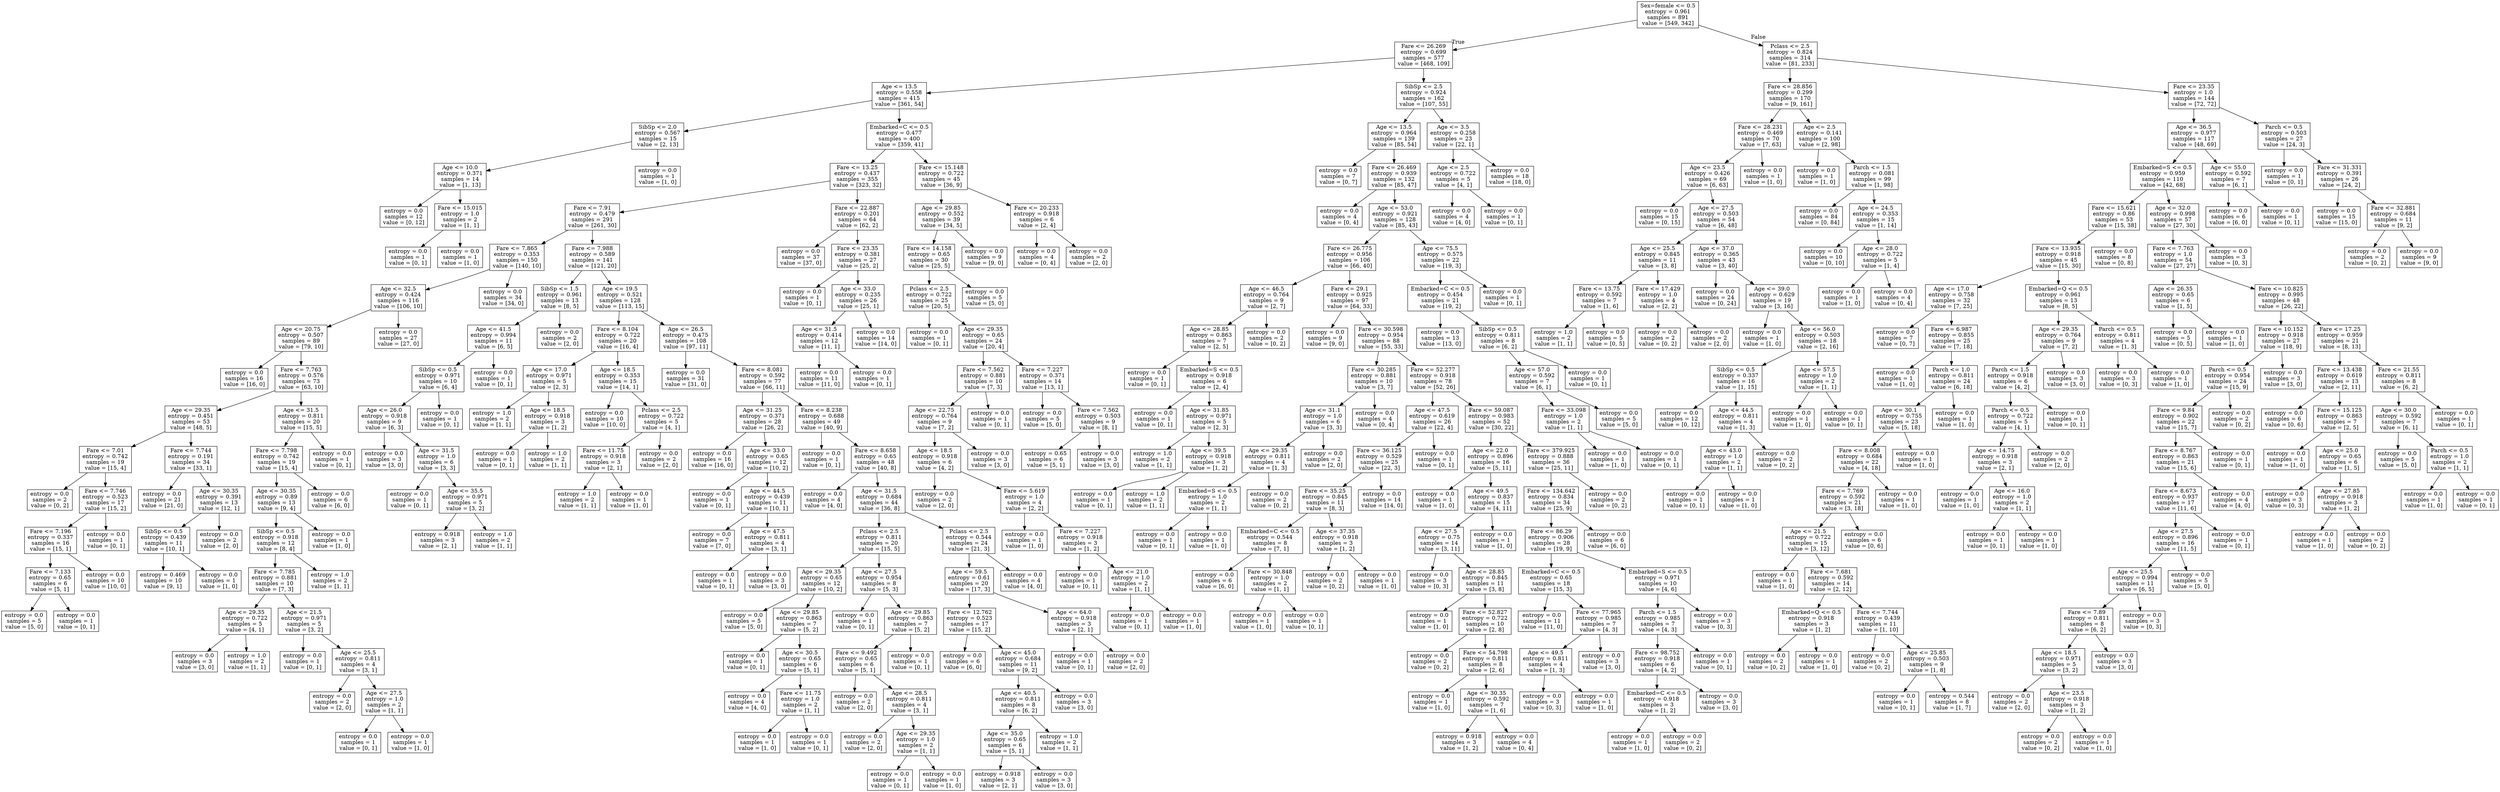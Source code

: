 digraph Tree {
node [shape=box] ;
0 [label="Sex=female <= 0.5\nentropy = 0.961\nsamples = 891\nvalue = [549, 342]"] ;
1 [label="Fare <= 26.269\nentropy = 0.699\nsamples = 577\nvalue = [468, 109]"] ;
0 -> 1 [labeldistance=2.5, labelangle=45, headlabel="True"] ;
2 [label="Age <= 13.5\nentropy = 0.558\nsamples = 415\nvalue = [361, 54]"] ;
1 -> 2 ;
3 [label="SibSp <= 2.0\nentropy = 0.567\nsamples = 15\nvalue = [2, 13]"] ;
2 -> 3 ;
4 [label="Age <= 10.0\nentropy = 0.371\nsamples = 14\nvalue = [1, 13]"] ;
3 -> 4 ;
5 [label="entropy = 0.0\nsamples = 12\nvalue = [0, 12]"] ;
4 -> 5 ;
6 [label="Fare <= 15.015\nentropy = 1.0\nsamples = 2\nvalue = [1, 1]"] ;
4 -> 6 ;
7 [label="entropy = 0.0\nsamples = 1\nvalue = [0, 1]"] ;
6 -> 7 ;
8 [label="entropy = 0.0\nsamples = 1\nvalue = [1, 0]"] ;
6 -> 8 ;
9 [label="entropy = 0.0\nsamples = 1\nvalue = [1, 0]"] ;
3 -> 9 ;
10 [label="Embarked=C <= 0.5\nentropy = 0.477\nsamples = 400\nvalue = [359, 41]"] ;
2 -> 10 ;
11 [label="Fare <= 13.25\nentropy = 0.437\nsamples = 355\nvalue = [323, 32]"] ;
10 -> 11 ;
12 [label="Fare <= 7.91\nentropy = 0.479\nsamples = 291\nvalue = [261, 30]"] ;
11 -> 12 ;
13 [label="Fare <= 7.865\nentropy = 0.353\nsamples = 150\nvalue = [140, 10]"] ;
12 -> 13 ;
14 [label="Age <= 32.5\nentropy = 0.424\nsamples = 116\nvalue = [106, 10]"] ;
13 -> 14 ;
15 [label="Age <= 20.75\nentropy = 0.507\nsamples = 89\nvalue = [79, 10]"] ;
14 -> 15 ;
16 [label="entropy = 0.0\nsamples = 16\nvalue = [16, 0]"] ;
15 -> 16 ;
17 [label="Fare <= 7.763\nentropy = 0.576\nsamples = 73\nvalue = [63, 10]"] ;
15 -> 17 ;
18 [label="Age <= 29.35\nentropy = 0.451\nsamples = 53\nvalue = [48, 5]"] ;
17 -> 18 ;
19 [label="Fare <= 7.01\nentropy = 0.742\nsamples = 19\nvalue = [15, 4]"] ;
18 -> 19 ;
20 [label="entropy = 0.0\nsamples = 2\nvalue = [0, 2]"] ;
19 -> 20 ;
21 [label="Fare <= 7.746\nentropy = 0.523\nsamples = 17\nvalue = [15, 2]"] ;
19 -> 21 ;
22 [label="Fare <= 7.196\nentropy = 0.337\nsamples = 16\nvalue = [15, 1]"] ;
21 -> 22 ;
23 [label="Fare <= 7.133\nentropy = 0.65\nsamples = 6\nvalue = [5, 1]"] ;
22 -> 23 ;
24 [label="entropy = 0.0\nsamples = 5\nvalue = [5, 0]"] ;
23 -> 24 ;
25 [label="entropy = 0.0\nsamples = 1\nvalue = [0, 1]"] ;
23 -> 25 ;
26 [label="entropy = 0.0\nsamples = 10\nvalue = [10, 0]"] ;
22 -> 26 ;
27 [label="entropy = 0.0\nsamples = 1\nvalue = [0, 1]"] ;
21 -> 27 ;
28 [label="Fare <= 7.744\nentropy = 0.191\nsamples = 34\nvalue = [33, 1]"] ;
18 -> 28 ;
29 [label="entropy = 0.0\nsamples = 21\nvalue = [21, 0]"] ;
28 -> 29 ;
30 [label="Age <= 30.35\nentropy = 0.391\nsamples = 13\nvalue = [12, 1]"] ;
28 -> 30 ;
31 [label="SibSp <= 0.5\nentropy = 0.439\nsamples = 11\nvalue = [10, 1]"] ;
30 -> 31 ;
32 [label="entropy = 0.469\nsamples = 10\nvalue = [9, 1]"] ;
31 -> 32 ;
33 [label="entropy = 0.0\nsamples = 1\nvalue = [1, 0]"] ;
31 -> 33 ;
34 [label="entropy = 0.0\nsamples = 2\nvalue = [2, 0]"] ;
30 -> 34 ;
35 [label="Age <= 31.5\nentropy = 0.811\nsamples = 20\nvalue = [15, 5]"] ;
17 -> 35 ;
36 [label="Fare <= 7.798\nentropy = 0.742\nsamples = 19\nvalue = [15, 4]"] ;
35 -> 36 ;
37 [label="Age <= 30.35\nentropy = 0.89\nsamples = 13\nvalue = [9, 4]"] ;
36 -> 37 ;
38 [label="SibSp <= 0.5\nentropy = 0.918\nsamples = 12\nvalue = [8, 4]"] ;
37 -> 38 ;
39 [label="Fare <= 7.785\nentropy = 0.881\nsamples = 10\nvalue = [7, 3]"] ;
38 -> 39 ;
40 [label="Age <= 29.35\nentropy = 0.722\nsamples = 5\nvalue = [4, 1]"] ;
39 -> 40 ;
41 [label="entropy = 0.0\nsamples = 3\nvalue = [3, 0]"] ;
40 -> 41 ;
42 [label="entropy = 1.0\nsamples = 2\nvalue = [1, 1]"] ;
40 -> 42 ;
43 [label="Age <= 21.5\nentropy = 0.971\nsamples = 5\nvalue = [3, 2]"] ;
39 -> 43 ;
44 [label="entropy = 0.0\nsamples = 1\nvalue = [0, 1]"] ;
43 -> 44 ;
45 [label="Age <= 25.5\nentropy = 0.811\nsamples = 4\nvalue = [3, 1]"] ;
43 -> 45 ;
46 [label="entropy = 0.0\nsamples = 2\nvalue = [2, 0]"] ;
45 -> 46 ;
47 [label="Age <= 27.5\nentropy = 1.0\nsamples = 2\nvalue = [1, 1]"] ;
45 -> 47 ;
48 [label="entropy = 0.0\nsamples = 1\nvalue = [0, 1]"] ;
47 -> 48 ;
49 [label="entropy = 0.0\nsamples = 1\nvalue = [1, 0]"] ;
47 -> 49 ;
50 [label="entropy = 1.0\nsamples = 2\nvalue = [1, 1]"] ;
38 -> 50 ;
51 [label="entropy = 0.0\nsamples = 1\nvalue = [1, 0]"] ;
37 -> 51 ;
52 [label="entropy = 0.0\nsamples = 6\nvalue = [6, 0]"] ;
36 -> 52 ;
53 [label="entropy = 0.0\nsamples = 1\nvalue = [0, 1]"] ;
35 -> 53 ;
54 [label="entropy = 0.0\nsamples = 27\nvalue = [27, 0]"] ;
14 -> 54 ;
55 [label="entropy = 0.0\nsamples = 34\nvalue = [34, 0]"] ;
13 -> 55 ;
56 [label="Fare <= 7.988\nentropy = 0.589\nsamples = 141\nvalue = [121, 20]"] ;
12 -> 56 ;
57 [label="SibSp <= 1.5\nentropy = 0.961\nsamples = 13\nvalue = [8, 5]"] ;
56 -> 57 ;
58 [label="Age <= 41.5\nentropy = 0.994\nsamples = 11\nvalue = [6, 5]"] ;
57 -> 58 ;
59 [label="SibSp <= 0.5\nentropy = 0.971\nsamples = 10\nvalue = [6, 4]"] ;
58 -> 59 ;
60 [label="Age <= 26.0\nentropy = 0.918\nsamples = 9\nvalue = [6, 3]"] ;
59 -> 60 ;
61 [label="entropy = 0.0\nsamples = 3\nvalue = [3, 0]"] ;
60 -> 61 ;
62 [label="Age <= 31.5\nentropy = 1.0\nsamples = 6\nvalue = [3, 3]"] ;
60 -> 62 ;
63 [label="entropy = 0.0\nsamples = 1\nvalue = [0, 1]"] ;
62 -> 63 ;
64 [label="Age <= 35.5\nentropy = 0.971\nsamples = 5\nvalue = [3, 2]"] ;
62 -> 64 ;
65 [label="entropy = 0.918\nsamples = 3\nvalue = [2, 1]"] ;
64 -> 65 ;
66 [label="entropy = 1.0\nsamples = 2\nvalue = [1, 1]"] ;
64 -> 66 ;
67 [label="entropy = 0.0\nsamples = 1\nvalue = [0, 1]"] ;
59 -> 67 ;
68 [label="entropy = 0.0\nsamples = 1\nvalue = [0, 1]"] ;
58 -> 68 ;
69 [label="entropy = 0.0\nsamples = 2\nvalue = [2, 0]"] ;
57 -> 69 ;
70 [label="Age <= 19.5\nentropy = 0.521\nsamples = 128\nvalue = [113, 15]"] ;
56 -> 70 ;
71 [label="Fare <= 8.104\nentropy = 0.722\nsamples = 20\nvalue = [16, 4]"] ;
70 -> 71 ;
72 [label="Age <= 17.0\nentropy = 0.971\nsamples = 5\nvalue = [2, 3]"] ;
71 -> 72 ;
73 [label="entropy = 1.0\nsamples = 2\nvalue = [1, 1]"] ;
72 -> 73 ;
74 [label="Age <= 18.5\nentropy = 0.918\nsamples = 3\nvalue = [1, 2]"] ;
72 -> 74 ;
75 [label="entropy = 0.0\nsamples = 1\nvalue = [0, 1]"] ;
74 -> 75 ;
76 [label="entropy = 1.0\nsamples = 2\nvalue = [1, 1]"] ;
74 -> 76 ;
77 [label="Age <= 18.5\nentropy = 0.353\nsamples = 15\nvalue = [14, 1]"] ;
71 -> 77 ;
78 [label="entropy = 0.0\nsamples = 10\nvalue = [10, 0]"] ;
77 -> 78 ;
79 [label="Pclass <= 2.5\nentropy = 0.722\nsamples = 5\nvalue = [4, 1]"] ;
77 -> 79 ;
80 [label="Fare <= 11.75\nentropy = 0.918\nsamples = 3\nvalue = [2, 1]"] ;
79 -> 80 ;
81 [label="entropy = 1.0\nsamples = 2\nvalue = [1, 1]"] ;
80 -> 81 ;
82 [label="entropy = 0.0\nsamples = 1\nvalue = [1, 0]"] ;
80 -> 82 ;
83 [label="entropy = 0.0\nsamples = 2\nvalue = [2, 0]"] ;
79 -> 83 ;
84 [label="Age <= 26.5\nentropy = 0.475\nsamples = 108\nvalue = [97, 11]"] ;
70 -> 84 ;
85 [label="entropy = 0.0\nsamples = 31\nvalue = [31, 0]"] ;
84 -> 85 ;
86 [label="Fare <= 8.081\nentropy = 0.592\nsamples = 77\nvalue = [66, 11]"] ;
84 -> 86 ;
87 [label="Age <= 31.25\nentropy = 0.371\nsamples = 28\nvalue = [26, 2]"] ;
86 -> 87 ;
88 [label="entropy = 0.0\nsamples = 16\nvalue = [16, 0]"] ;
87 -> 88 ;
89 [label="Age <= 33.0\nentropy = 0.65\nsamples = 12\nvalue = [10, 2]"] ;
87 -> 89 ;
90 [label="entropy = 0.0\nsamples = 1\nvalue = [0, 1]"] ;
89 -> 90 ;
91 [label="Age <= 44.5\nentropy = 0.439\nsamples = 11\nvalue = [10, 1]"] ;
89 -> 91 ;
92 [label="entropy = 0.0\nsamples = 7\nvalue = [7, 0]"] ;
91 -> 92 ;
93 [label="Age <= 47.5\nentropy = 0.811\nsamples = 4\nvalue = [3, 1]"] ;
91 -> 93 ;
94 [label="entropy = 0.0\nsamples = 1\nvalue = [0, 1]"] ;
93 -> 94 ;
95 [label="entropy = 0.0\nsamples = 3\nvalue = [3, 0]"] ;
93 -> 95 ;
96 [label="Fare <= 8.238\nentropy = 0.688\nsamples = 49\nvalue = [40, 9]"] ;
86 -> 96 ;
97 [label="entropy = 0.0\nsamples = 1\nvalue = [0, 1]"] ;
96 -> 97 ;
98 [label="Fare <= 8.658\nentropy = 0.65\nsamples = 48\nvalue = [40, 8]"] ;
96 -> 98 ;
99 [label="entropy = 0.0\nsamples = 4\nvalue = [4, 0]"] ;
98 -> 99 ;
100 [label="Age <= 31.5\nentropy = 0.684\nsamples = 44\nvalue = [36, 8]"] ;
98 -> 100 ;
101 [label="Pclass <= 2.5\nentropy = 0.811\nsamples = 20\nvalue = [15, 5]"] ;
100 -> 101 ;
102 [label="Age <= 29.35\nentropy = 0.65\nsamples = 12\nvalue = [10, 2]"] ;
101 -> 102 ;
103 [label="entropy = 0.0\nsamples = 5\nvalue = [5, 0]"] ;
102 -> 103 ;
104 [label="Age <= 29.85\nentropy = 0.863\nsamples = 7\nvalue = [5, 2]"] ;
102 -> 104 ;
105 [label="entropy = 0.0\nsamples = 1\nvalue = [0, 1]"] ;
104 -> 105 ;
106 [label="Age <= 30.5\nentropy = 0.65\nsamples = 6\nvalue = [5, 1]"] ;
104 -> 106 ;
107 [label="entropy = 0.0\nsamples = 4\nvalue = [4, 0]"] ;
106 -> 107 ;
108 [label="Fare <= 11.75\nentropy = 1.0\nsamples = 2\nvalue = [1, 1]"] ;
106 -> 108 ;
109 [label="entropy = 0.0\nsamples = 1\nvalue = [1, 0]"] ;
108 -> 109 ;
110 [label="entropy = 0.0\nsamples = 1\nvalue = [0, 1]"] ;
108 -> 110 ;
111 [label="Age <= 27.5\nentropy = 0.954\nsamples = 8\nvalue = [5, 3]"] ;
101 -> 111 ;
112 [label="entropy = 0.0\nsamples = 1\nvalue = [0, 1]"] ;
111 -> 112 ;
113 [label="Age <= 29.85\nentropy = 0.863\nsamples = 7\nvalue = [5, 2]"] ;
111 -> 113 ;
114 [label="Fare <= 9.492\nentropy = 0.65\nsamples = 6\nvalue = [5, 1]"] ;
113 -> 114 ;
115 [label="entropy = 0.0\nsamples = 2\nvalue = [2, 0]"] ;
114 -> 115 ;
116 [label="Age <= 28.5\nentropy = 0.811\nsamples = 4\nvalue = [3, 1]"] ;
114 -> 116 ;
117 [label="entropy = 0.0\nsamples = 2\nvalue = [2, 0]"] ;
116 -> 117 ;
118 [label="Age <= 29.35\nentropy = 1.0\nsamples = 2\nvalue = [1, 1]"] ;
116 -> 118 ;
119 [label="entropy = 0.0\nsamples = 1\nvalue = [0, 1]"] ;
118 -> 119 ;
120 [label="entropy = 0.0\nsamples = 1\nvalue = [1, 0]"] ;
118 -> 120 ;
121 [label="entropy = 0.0\nsamples = 1\nvalue = [0, 1]"] ;
113 -> 121 ;
122 [label="Pclass <= 2.5\nentropy = 0.544\nsamples = 24\nvalue = [21, 3]"] ;
100 -> 122 ;
123 [label="Age <= 59.5\nentropy = 0.61\nsamples = 20\nvalue = [17, 3]"] ;
122 -> 123 ;
124 [label="Fare <= 12.762\nentropy = 0.523\nsamples = 17\nvalue = [15, 2]"] ;
123 -> 124 ;
125 [label="entropy = 0.0\nsamples = 6\nvalue = [6, 0]"] ;
124 -> 125 ;
126 [label="Age <= 45.0\nentropy = 0.684\nsamples = 11\nvalue = [9, 2]"] ;
124 -> 126 ;
127 [label="Age <= 40.5\nentropy = 0.811\nsamples = 8\nvalue = [6, 2]"] ;
126 -> 127 ;
128 [label="Age <= 35.0\nentropy = 0.65\nsamples = 6\nvalue = [5, 1]"] ;
127 -> 128 ;
129 [label="entropy = 0.918\nsamples = 3\nvalue = [2, 1]"] ;
128 -> 129 ;
130 [label="entropy = 0.0\nsamples = 3\nvalue = [3, 0]"] ;
128 -> 130 ;
131 [label="entropy = 1.0\nsamples = 2\nvalue = [1, 1]"] ;
127 -> 131 ;
132 [label="entropy = 0.0\nsamples = 3\nvalue = [3, 0]"] ;
126 -> 132 ;
133 [label="Age <= 64.0\nentropy = 0.918\nsamples = 3\nvalue = [2, 1]"] ;
123 -> 133 ;
134 [label="entropy = 0.0\nsamples = 1\nvalue = [0, 1]"] ;
133 -> 134 ;
135 [label="entropy = 0.0\nsamples = 2\nvalue = [2, 0]"] ;
133 -> 135 ;
136 [label="entropy = 0.0\nsamples = 4\nvalue = [4, 0]"] ;
122 -> 136 ;
137 [label="Fare <= 22.887\nentropy = 0.201\nsamples = 64\nvalue = [62, 2]"] ;
11 -> 137 ;
138 [label="entropy = 0.0\nsamples = 37\nvalue = [37, 0]"] ;
137 -> 138 ;
139 [label="Fare <= 23.35\nentropy = 0.381\nsamples = 27\nvalue = [25, 2]"] ;
137 -> 139 ;
140 [label="entropy = 0.0\nsamples = 1\nvalue = [0, 1]"] ;
139 -> 140 ;
141 [label="Age <= 33.0\nentropy = 0.235\nsamples = 26\nvalue = [25, 1]"] ;
139 -> 141 ;
142 [label="Age <= 31.5\nentropy = 0.414\nsamples = 12\nvalue = [11, 1]"] ;
141 -> 142 ;
143 [label="entropy = 0.0\nsamples = 11\nvalue = [11, 0]"] ;
142 -> 143 ;
144 [label="entropy = 0.0\nsamples = 1\nvalue = [0, 1]"] ;
142 -> 144 ;
145 [label="entropy = 0.0\nsamples = 14\nvalue = [14, 0]"] ;
141 -> 145 ;
146 [label="Fare <= 15.148\nentropy = 0.722\nsamples = 45\nvalue = [36, 9]"] ;
10 -> 146 ;
147 [label="Age <= 29.85\nentropy = 0.552\nsamples = 39\nvalue = [34, 5]"] ;
146 -> 147 ;
148 [label="Fare <= 14.158\nentropy = 0.65\nsamples = 30\nvalue = [25, 5]"] ;
147 -> 148 ;
149 [label="Pclass <= 2.5\nentropy = 0.722\nsamples = 25\nvalue = [20, 5]"] ;
148 -> 149 ;
150 [label="entropy = 0.0\nsamples = 1\nvalue = [0, 1]"] ;
149 -> 150 ;
151 [label="Age <= 29.35\nentropy = 0.65\nsamples = 24\nvalue = [20, 4]"] ;
149 -> 151 ;
152 [label="Fare <= 7.562\nentropy = 0.881\nsamples = 10\nvalue = [7, 3]"] ;
151 -> 152 ;
153 [label="Age <= 22.75\nentropy = 0.764\nsamples = 9\nvalue = [7, 2]"] ;
152 -> 153 ;
154 [label="Age <= 18.5\nentropy = 0.918\nsamples = 6\nvalue = [4, 2]"] ;
153 -> 154 ;
155 [label="entropy = 0.0\nsamples = 2\nvalue = [2, 0]"] ;
154 -> 155 ;
156 [label="Fare <= 5.619\nentropy = 1.0\nsamples = 4\nvalue = [2, 2]"] ;
154 -> 156 ;
157 [label="entropy = 0.0\nsamples = 1\nvalue = [1, 0]"] ;
156 -> 157 ;
158 [label="Fare <= 7.227\nentropy = 0.918\nsamples = 3\nvalue = [1, 2]"] ;
156 -> 158 ;
159 [label="entropy = 0.0\nsamples = 1\nvalue = [0, 1]"] ;
158 -> 159 ;
160 [label="Age <= 21.0\nentropy = 1.0\nsamples = 2\nvalue = [1, 1]"] ;
158 -> 160 ;
161 [label="entropy = 0.0\nsamples = 1\nvalue = [0, 1]"] ;
160 -> 161 ;
162 [label="entropy = 0.0\nsamples = 1\nvalue = [1, 0]"] ;
160 -> 162 ;
163 [label="entropy = 0.0\nsamples = 3\nvalue = [3, 0]"] ;
153 -> 163 ;
164 [label="entropy = 0.0\nsamples = 1\nvalue = [0, 1]"] ;
152 -> 164 ;
165 [label="Fare <= 7.227\nentropy = 0.371\nsamples = 14\nvalue = [13, 1]"] ;
151 -> 165 ;
166 [label="entropy = 0.0\nsamples = 5\nvalue = [5, 0]"] ;
165 -> 166 ;
167 [label="Fare <= 7.562\nentropy = 0.503\nsamples = 9\nvalue = [8, 1]"] ;
165 -> 167 ;
168 [label="entropy = 0.65\nsamples = 6\nvalue = [5, 1]"] ;
167 -> 168 ;
169 [label="entropy = 0.0\nsamples = 3\nvalue = [3, 0]"] ;
167 -> 169 ;
170 [label="entropy = 0.0\nsamples = 5\nvalue = [5, 0]"] ;
148 -> 170 ;
171 [label="entropy = 0.0\nsamples = 9\nvalue = [9, 0]"] ;
147 -> 171 ;
172 [label="Fare <= 20.233\nentropy = 0.918\nsamples = 6\nvalue = [2, 4]"] ;
146 -> 172 ;
173 [label="entropy = 0.0\nsamples = 4\nvalue = [0, 4]"] ;
172 -> 173 ;
174 [label="entropy = 0.0\nsamples = 2\nvalue = [2, 0]"] ;
172 -> 174 ;
175 [label="SibSp <= 2.5\nentropy = 0.924\nsamples = 162\nvalue = [107, 55]"] ;
1 -> 175 ;
176 [label="Age <= 13.5\nentropy = 0.964\nsamples = 139\nvalue = [85, 54]"] ;
175 -> 176 ;
177 [label="entropy = 0.0\nsamples = 7\nvalue = [0, 7]"] ;
176 -> 177 ;
178 [label="Fare <= 26.469\nentropy = 0.939\nsamples = 132\nvalue = [85, 47]"] ;
176 -> 178 ;
179 [label="entropy = 0.0\nsamples = 4\nvalue = [0, 4]"] ;
178 -> 179 ;
180 [label="Age <= 53.0\nentropy = 0.921\nsamples = 128\nvalue = [85, 43]"] ;
178 -> 180 ;
181 [label="Fare <= 26.775\nentropy = 0.956\nsamples = 106\nvalue = [66, 40]"] ;
180 -> 181 ;
182 [label="Age <= 46.5\nentropy = 0.764\nsamples = 9\nvalue = [2, 7]"] ;
181 -> 182 ;
183 [label="Age <= 28.85\nentropy = 0.863\nsamples = 7\nvalue = [2, 5]"] ;
182 -> 183 ;
184 [label="entropy = 0.0\nsamples = 1\nvalue = [0, 1]"] ;
183 -> 184 ;
185 [label="Embarked=S <= 0.5\nentropy = 0.918\nsamples = 6\nvalue = [2, 4]"] ;
183 -> 185 ;
186 [label="entropy = 0.0\nsamples = 1\nvalue = [0, 1]"] ;
185 -> 186 ;
187 [label="Age <= 31.85\nentropy = 0.971\nsamples = 5\nvalue = [2, 3]"] ;
185 -> 187 ;
188 [label="entropy = 1.0\nsamples = 2\nvalue = [1, 1]"] ;
187 -> 188 ;
189 [label="Age <= 39.5\nentropy = 0.918\nsamples = 3\nvalue = [1, 2]"] ;
187 -> 189 ;
190 [label="entropy = 0.0\nsamples = 1\nvalue = [0, 1]"] ;
189 -> 190 ;
191 [label="entropy = 1.0\nsamples = 2\nvalue = [1, 1]"] ;
189 -> 191 ;
192 [label="entropy = 0.0\nsamples = 2\nvalue = [0, 2]"] ;
182 -> 192 ;
193 [label="Fare <= 29.1\nentropy = 0.925\nsamples = 97\nvalue = [64, 33]"] ;
181 -> 193 ;
194 [label="entropy = 0.0\nsamples = 9\nvalue = [9, 0]"] ;
193 -> 194 ;
195 [label="Fare <= 30.598\nentropy = 0.954\nsamples = 88\nvalue = [55, 33]"] ;
193 -> 195 ;
196 [label="Fare <= 30.285\nentropy = 0.881\nsamples = 10\nvalue = [3, 7]"] ;
195 -> 196 ;
197 [label="Age <= 31.1\nentropy = 1.0\nsamples = 6\nvalue = [3, 3]"] ;
196 -> 197 ;
198 [label="Age <= 29.35\nentropy = 0.811\nsamples = 4\nvalue = [1, 3]"] ;
197 -> 198 ;
199 [label="Embarked=S <= 0.5\nentropy = 1.0\nsamples = 2\nvalue = [1, 1]"] ;
198 -> 199 ;
200 [label="entropy = 0.0\nsamples = 1\nvalue = [0, 1]"] ;
199 -> 200 ;
201 [label="entropy = 0.0\nsamples = 1\nvalue = [1, 0]"] ;
199 -> 201 ;
202 [label="entropy = 0.0\nsamples = 2\nvalue = [0, 2]"] ;
198 -> 202 ;
203 [label="entropy = 0.0\nsamples = 2\nvalue = [2, 0]"] ;
197 -> 203 ;
204 [label="entropy = 0.0\nsamples = 4\nvalue = [0, 4]"] ;
196 -> 204 ;
205 [label="Fare <= 52.277\nentropy = 0.918\nsamples = 78\nvalue = [52, 26]"] ;
195 -> 205 ;
206 [label="Age <= 47.5\nentropy = 0.619\nsamples = 26\nvalue = [22, 4]"] ;
205 -> 206 ;
207 [label="Fare <= 36.125\nentropy = 0.529\nsamples = 25\nvalue = [22, 3]"] ;
206 -> 207 ;
208 [label="Fare <= 35.25\nentropy = 0.845\nsamples = 11\nvalue = [8, 3]"] ;
207 -> 208 ;
209 [label="Embarked=C <= 0.5\nentropy = 0.544\nsamples = 8\nvalue = [7, 1]"] ;
208 -> 209 ;
210 [label="entropy = 0.0\nsamples = 6\nvalue = [6, 0]"] ;
209 -> 210 ;
211 [label="Fare <= 30.848\nentropy = 1.0\nsamples = 2\nvalue = [1, 1]"] ;
209 -> 211 ;
212 [label="entropy = 0.0\nsamples = 1\nvalue = [1, 0]"] ;
211 -> 212 ;
213 [label="entropy = 0.0\nsamples = 1\nvalue = [0, 1]"] ;
211 -> 213 ;
214 [label="Age <= 37.35\nentropy = 0.918\nsamples = 3\nvalue = [1, 2]"] ;
208 -> 214 ;
215 [label="entropy = 0.0\nsamples = 2\nvalue = [0, 2]"] ;
214 -> 215 ;
216 [label="entropy = 0.0\nsamples = 1\nvalue = [1, 0]"] ;
214 -> 216 ;
217 [label="entropy = 0.0\nsamples = 14\nvalue = [14, 0]"] ;
207 -> 217 ;
218 [label="entropy = 0.0\nsamples = 1\nvalue = [0, 1]"] ;
206 -> 218 ;
219 [label="Fare <= 59.087\nentropy = 0.983\nsamples = 52\nvalue = [30, 22]"] ;
205 -> 219 ;
220 [label="Age <= 22.0\nentropy = 0.896\nsamples = 16\nvalue = [5, 11]"] ;
219 -> 220 ;
221 [label="entropy = 0.0\nsamples = 1\nvalue = [1, 0]"] ;
220 -> 221 ;
222 [label="Age <= 49.5\nentropy = 0.837\nsamples = 15\nvalue = [4, 11]"] ;
220 -> 222 ;
223 [label="Age <= 27.5\nentropy = 0.75\nsamples = 14\nvalue = [3, 11]"] ;
222 -> 223 ;
224 [label="entropy = 0.0\nsamples = 3\nvalue = [0, 3]"] ;
223 -> 224 ;
225 [label="Age <= 28.85\nentropy = 0.845\nsamples = 11\nvalue = [3, 8]"] ;
223 -> 225 ;
226 [label="entropy = 0.0\nsamples = 1\nvalue = [1, 0]"] ;
225 -> 226 ;
227 [label="Fare <= 52.827\nentropy = 0.722\nsamples = 10\nvalue = [2, 8]"] ;
225 -> 227 ;
228 [label="entropy = 0.0\nsamples = 2\nvalue = [0, 2]"] ;
227 -> 228 ;
229 [label="Fare <= 54.798\nentropy = 0.811\nsamples = 8\nvalue = [2, 6]"] ;
227 -> 229 ;
230 [label="entropy = 0.0\nsamples = 1\nvalue = [1, 0]"] ;
229 -> 230 ;
231 [label="Age <= 30.35\nentropy = 0.592\nsamples = 7\nvalue = [1, 6]"] ;
229 -> 231 ;
232 [label="entropy = 0.918\nsamples = 3\nvalue = [1, 2]"] ;
231 -> 232 ;
233 [label="entropy = 0.0\nsamples = 4\nvalue = [0, 4]"] ;
231 -> 233 ;
234 [label="entropy = 0.0\nsamples = 1\nvalue = [1, 0]"] ;
222 -> 234 ;
235 [label="Fare <= 379.925\nentropy = 0.888\nsamples = 36\nvalue = [25, 11]"] ;
219 -> 235 ;
236 [label="Fare <= 134.642\nentropy = 0.834\nsamples = 34\nvalue = [25, 9]"] ;
235 -> 236 ;
237 [label="Fare <= 86.29\nentropy = 0.906\nsamples = 28\nvalue = [19, 9]"] ;
236 -> 237 ;
238 [label="Embarked=C <= 0.5\nentropy = 0.65\nsamples = 18\nvalue = [15, 3]"] ;
237 -> 238 ;
239 [label="entropy = 0.0\nsamples = 11\nvalue = [11, 0]"] ;
238 -> 239 ;
240 [label="Fare <= 77.965\nentropy = 0.985\nsamples = 7\nvalue = [4, 3]"] ;
238 -> 240 ;
241 [label="Age <= 49.5\nentropy = 0.811\nsamples = 4\nvalue = [1, 3]"] ;
240 -> 241 ;
242 [label="entropy = 0.0\nsamples = 3\nvalue = [0, 3]"] ;
241 -> 242 ;
243 [label="entropy = 0.0\nsamples = 1\nvalue = [1, 0]"] ;
241 -> 243 ;
244 [label="entropy = 0.0\nsamples = 3\nvalue = [3, 0]"] ;
240 -> 244 ;
245 [label="Embarked=S <= 0.5\nentropy = 0.971\nsamples = 10\nvalue = [4, 6]"] ;
237 -> 245 ;
246 [label="Parch <= 1.5\nentropy = 0.985\nsamples = 7\nvalue = [4, 3]"] ;
245 -> 246 ;
247 [label="Fare <= 98.752\nentropy = 0.918\nsamples = 6\nvalue = [4, 2]"] ;
246 -> 247 ;
248 [label="Embarked=C <= 0.5\nentropy = 0.918\nsamples = 3\nvalue = [1, 2]"] ;
247 -> 248 ;
249 [label="entropy = 0.0\nsamples = 1\nvalue = [1, 0]"] ;
248 -> 249 ;
250 [label="entropy = 0.0\nsamples = 2\nvalue = [0, 2]"] ;
248 -> 250 ;
251 [label="entropy = 0.0\nsamples = 3\nvalue = [3, 0]"] ;
247 -> 251 ;
252 [label="entropy = 0.0\nsamples = 1\nvalue = [0, 1]"] ;
246 -> 252 ;
253 [label="entropy = 0.0\nsamples = 3\nvalue = [0, 3]"] ;
245 -> 253 ;
254 [label="entropy = 0.0\nsamples = 6\nvalue = [6, 0]"] ;
236 -> 254 ;
255 [label="entropy = 0.0\nsamples = 2\nvalue = [0, 2]"] ;
235 -> 255 ;
256 [label="Age <= 75.5\nentropy = 0.575\nsamples = 22\nvalue = [19, 3]"] ;
180 -> 256 ;
257 [label="Embarked=C <= 0.5\nentropy = 0.454\nsamples = 21\nvalue = [19, 2]"] ;
256 -> 257 ;
258 [label="entropy = 0.0\nsamples = 13\nvalue = [13, 0]"] ;
257 -> 258 ;
259 [label="SibSp <= 0.5\nentropy = 0.811\nsamples = 8\nvalue = [6, 2]"] ;
257 -> 259 ;
260 [label="Age <= 57.0\nentropy = 0.592\nsamples = 7\nvalue = [6, 1]"] ;
259 -> 260 ;
261 [label="Fare <= 33.098\nentropy = 1.0\nsamples = 2\nvalue = [1, 1]"] ;
260 -> 261 ;
262 [label="entropy = 0.0\nsamples = 1\nvalue = [1, 0]"] ;
261 -> 262 ;
263 [label="entropy = 0.0\nsamples = 1\nvalue = [0, 1]"] ;
261 -> 263 ;
264 [label="entropy = 0.0\nsamples = 5\nvalue = [5, 0]"] ;
260 -> 264 ;
265 [label="entropy = 0.0\nsamples = 1\nvalue = [0, 1]"] ;
259 -> 265 ;
266 [label="entropy = 0.0\nsamples = 1\nvalue = [0, 1]"] ;
256 -> 266 ;
267 [label="Age <= 3.5\nentropy = 0.258\nsamples = 23\nvalue = [22, 1]"] ;
175 -> 267 ;
268 [label="Age <= 2.5\nentropy = 0.722\nsamples = 5\nvalue = [4, 1]"] ;
267 -> 268 ;
269 [label="entropy = 0.0\nsamples = 4\nvalue = [4, 0]"] ;
268 -> 269 ;
270 [label="entropy = 0.0\nsamples = 1\nvalue = [0, 1]"] ;
268 -> 270 ;
271 [label="entropy = 0.0\nsamples = 18\nvalue = [18, 0]"] ;
267 -> 271 ;
272 [label="Pclass <= 2.5\nentropy = 0.824\nsamples = 314\nvalue = [81, 233]"] ;
0 -> 272 [labeldistance=2.5, labelangle=-45, headlabel="False"] ;
273 [label="Fare <= 28.856\nentropy = 0.299\nsamples = 170\nvalue = [9, 161]"] ;
272 -> 273 ;
274 [label="Fare <= 28.231\nentropy = 0.469\nsamples = 70\nvalue = [7, 63]"] ;
273 -> 274 ;
275 [label="Age <= 23.5\nentropy = 0.426\nsamples = 69\nvalue = [6, 63]"] ;
274 -> 275 ;
276 [label="entropy = 0.0\nsamples = 15\nvalue = [0, 15]"] ;
275 -> 276 ;
277 [label="Age <= 27.5\nentropy = 0.503\nsamples = 54\nvalue = [6, 48]"] ;
275 -> 277 ;
278 [label="Age <= 25.5\nentropy = 0.845\nsamples = 11\nvalue = [3, 8]"] ;
277 -> 278 ;
279 [label="Fare <= 13.75\nentropy = 0.592\nsamples = 7\nvalue = [1, 6]"] ;
278 -> 279 ;
280 [label="entropy = 1.0\nsamples = 2\nvalue = [1, 1]"] ;
279 -> 280 ;
281 [label="entropy = 0.0\nsamples = 5\nvalue = [0, 5]"] ;
279 -> 281 ;
282 [label="Fare <= 17.429\nentropy = 1.0\nsamples = 4\nvalue = [2, 2]"] ;
278 -> 282 ;
283 [label="entropy = 0.0\nsamples = 2\nvalue = [0, 2]"] ;
282 -> 283 ;
284 [label="entropy = 0.0\nsamples = 2\nvalue = [2, 0]"] ;
282 -> 284 ;
285 [label="Age <= 37.0\nentropy = 0.365\nsamples = 43\nvalue = [3, 40]"] ;
277 -> 285 ;
286 [label="entropy = 0.0\nsamples = 24\nvalue = [0, 24]"] ;
285 -> 286 ;
287 [label="Age <= 39.0\nentropy = 0.629\nsamples = 19\nvalue = [3, 16]"] ;
285 -> 287 ;
288 [label="entropy = 0.0\nsamples = 1\nvalue = [1, 0]"] ;
287 -> 288 ;
289 [label="Age <= 56.0\nentropy = 0.503\nsamples = 18\nvalue = [2, 16]"] ;
287 -> 289 ;
290 [label="SibSp <= 0.5\nentropy = 0.337\nsamples = 16\nvalue = [1, 15]"] ;
289 -> 290 ;
291 [label="entropy = 0.0\nsamples = 12\nvalue = [0, 12]"] ;
290 -> 291 ;
292 [label="Age <= 44.5\nentropy = 0.811\nsamples = 4\nvalue = [1, 3]"] ;
290 -> 292 ;
293 [label="Age <= 43.0\nentropy = 1.0\nsamples = 2\nvalue = [1, 1]"] ;
292 -> 293 ;
294 [label="entropy = 0.0\nsamples = 1\nvalue = [0, 1]"] ;
293 -> 294 ;
295 [label="entropy = 0.0\nsamples = 1\nvalue = [1, 0]"] ;
293 -> 295 ;
296 [label="entropy = 0.0\nsamples = 2\nvalue = [0, 2]"] ;
292 -> 296 ;
297 [label="Age <= 57.5\nentropy = 1.0\nsamples = 2\nvalue = [1, 1]"] ;
289 -> 297 ;
298 [label="entropy = 0.0\nsamples = 1\nvalue = [1, 0]"] ;
297 -> 298 ;
299 [label="entropy = 0.0\nsamples = 1\nvalue = [0, 1]"] ;
297 -> 299 ;
300 [label="entropy = 0.0\nsamples = 1\nvalue = [1, 0]"] ;
274 -> 300 ;
301 [label="Age <= 2.5\nentropy = 0.141\nsamples = 100\nvalue = [2, 98]"] ;
273 -> 301 ;
302 [label="entropy = 0.0\nsamples = 1\nvalue = [1, 0]"] ;
301 -> 302 ;
303 [label="Parch <= 1.5\nentropy = 0.081\nsamples = 99\nvalue = [1, 98]"] ;
301 -> 303 ;
304 [label="entropy = 0.0\nsamples = 84\nvalue = [0, 84]"] ;
303 -> 304 ;
305 [label="Age <= 24.5\nentropy = 0.353\nsamples = 15\nvalue = [1, 14]"] ;
303 -> 305 ;
306 [label="entropy = 0.0\nsamples = 10\nvalue = [0, 10]"] ;
305 -> 306 ;
307 [label="Age <= 28.0\nentropy = 0.722\nsamples = 5\nvalue = [1, 4]"] ;
305 -> 307 ;
308 [label="entropy = 0.0\nsamples = 1\nvalue = [1, 0]"] ;
307 -> 308 ;
309 [label="entropy = 0.0\nsamples = 4\nvalue = [0, 4]"] ;
307 -> 309 ;
310 [label="Fare <= 23.35\nentropy = 1.0\nsamples = 144\nvalue = [72, 72]"] ;
272 -> 310 ;
311 [label="Age <= 36.5\nentropy = 0.977\nsamples = 117\nvalue = [48, 69]"] ;
310 -> 311 ;
312 [label="Embarked=S <= 0.5\nentropy = 0.959\nsamples = 110\nvalue = [42, 68]"] ;
311 -> 312 ;
313 [label="Fare <= 15.621\nentropy = 0.86\nsamples = 53\nvalue = [15, 38]"] ;
312 -> 313 ;
314 [label="Fare <= 13.935\nentropy = 0.918\nsamples = 45\nvalue = [15, 30]"] ;
313 -> 314 ;
315 [label="Age <= 17.0\nentropy = 0.758\nsamples = 32\nvalue = [7, 25]"] ;
314 -> 315 ;
316 [label="entropy = 0.0\nsamples = 7\nvalue = [0, 7]"] ;
315 -> 316 ;
317 [label="Fare <= 6.987\nentropy = 0.855\nsamples = 25\nvalue = [7, 18]"] ;
315 -> 317 ;
318 [label="entropy = 0.0\nsamples = 1\nvalue = [1, 0]"] ;
317 -> 318 ;
319 [label="Parch <= 1.0\nentropy = 0.811\nsamples = 24\nvalue = [6, 18]"] ;
317 -> 319 ;
320 [label="Age <= 30.1\nentropy = 0.755\nsamples = 23\nvalue = [5, 18]"] ;
319 -> 320 ;
321 [label="Fare <= 8.008\nentropy = 0.684\nsamples = 22\nvalue = [4, 18]"] ;
320 -> 321 ;
322 [label="Fare <= 7.769\nentropy = 0.592\nsamples = 21\nvalue = [3, 18]"] ;
321 -> 322 ;
323 [label="Age <= 21.5\nentropy = 0.722\nsamples = 15\nvalue = [3, 12]"] ;
322 -> 323 ;
324 [label="entropy = 0.0\nsamples = 1\nvalue = [1, 0]"] ;
323 -> 324 ;
325 [label="Fare <= 7.681\nentropy = 0.592\nsamples = 14\nvalue = [2, 12]"] ;
323 -> 325 ;
326 [label="Embarked=Q <= 0.5\nentropy = 0.918\nsamples = 3\nvalue = [1, 2]"] ;
325 -> 326 ;
327 [label="entropy = 0.0\nsamples = 2\nvalue = [0, 2]"] ;
326 -> 327 ;
328 [label="entropy = 0.0\nsamples = 1\nvalue = [1, 0]"] ;
326 -> 328 ;
329 [label="Fare <= 7.744\nentropy = 0.439\nsamples = 11\nvalue = [1, 10]"] ;
325 -> 329 ;
330 [label="entropy = 0.0\nsamples = 2\nvalue = [0, 2]"] ;
329 -> 330 ;
331 [label="Age <= 25.85\nentropy = 0.503\nsamples = 9\nvalue = [1, 8]"] ;
329 -> 331 ;
332 [label="entropy = 0.0\nsamples = 1\nvalue = [0, 1]"] ;
331 -> 332 ;
333 [label="entropy = 0.544\nsamples = 8\nvalue = [1, 7]"] ;
331 -> 333 ;
334 [label="entropy = 0.0\nsamples = 6\nvalue = [0, 6]"] ;
322 -> 334 ;
335 [label="entropy = 0.0\nsamples = 1\nvalue = [1, 0]"] ;
321 -> 335 ;
336 [label="entropy = 0.0\nsamples = 1\nvalue = [1, 0]"] ;
320 -> 336 ;
337 [label="entropy = 0.0\nsamples = 1\nvalue = [1, 0]"] ;
319 -> 337 ;
338 [label="Embarked=Q <= 0.5\nentropy = 0.961\nsamples = 13\nvalue = [8, 5]"] ;
314 -> 338 ;
339 [label="Age <= 29.35\nentropy = 0.764\nsamples = 9\nvalue = [7, 2]"] ;
338 -> 339 ;
340 [label="Parch <= 1.5\nentropy = 0.918\nsamples = 6\nvalue = [4, 2]"] ;
339 -> 340 ;
341 [label="Parch <= 0.5\nentropy = 0.722\nsamples = 5\nvalue = [4, 1]"] ;
340 -> 341 ;
342 [label="Age <= 14.75\nentropy = 0.918\nsamples = 3\nvalue = [2, 1]"] ;
341 -> 342 ;
343 [label="entropy = 0.0\nsamples = 1\nvalue = [1, 0]"] ;
342 -> 343 ;
344 [label="Age <= 16.0\nentropy = 1.0\nsamples = 2\nvalue = [1, 1]"] ;
342 -> 344 ;
345 [label="entropy = 0.0\nsamples = 1\nvalue = [0, 1]"] ;
344 -> 345 ;
346 [label="entropy = 0.0\nsamples = 1\nvalue = [1, 0]"] ;
344 -> 346 ;
347 [label="entropy = 0.0\nsamples = 2\nvalue = [2, 0]"] ;
341 -> 347 ;
348 [label="entropy = 0.0\nsamples = 1\nvalue = [0, 1]"] ;
340 -> 348 ;
349 [label="entropy = 0.0\nsamples = 3\nvalue = [3, 0]"] ;
339 -> 349 ;
350 [label="Parch <= 0.5\nentropy = 0.811\nsamples = 4\nvalue = [1, 3]"] ;
338 -> 350 ;
351 [label="entropy = 0.0\nsamples = 3\nvalue = [0, 3]"] ;
350 -> 351 ;
352 [label="entropy = 0.0\nsamples = 1\nvalue = [1, 0]"] ;
350 -> 352 ;
353 [label="entropy = 0.0\nsamples = 8\nvalue = [0, 8]"] ;
313 -> 353 ;
354 [label="Age <= 32.0\nentropy = 0.998\nsamples = 57\nvalue = [27, 30]"] ;
312 -> 354 ;
355 [label="Fare <= 7.763\nentropy = 1.0\nsamples = 54\nvalue = [27, 27]"] ;
354 -> 355 ;
356 [label="Age <= 26.35\nentropy = 0.65\nsamples = 6\nvalue = [1, 5]"] ;
355 -> 356 ;
357 [label="entropy = 0.0\nsamples = 5\nvalue = [0, 5]"] ;
356 -> 357 ;
358 [label="entropy = 0.0\nsamples = 1\nvalue = [1, 0]"] ;
356 -> 358 ;
359 [label="Fare <= 10.825\nentropy = 0.995\nsamples = 48\nvalue = [26, 22]"] ;
355 -> 359 ;
360 [label="Fare <= 10.152\nentropy = 0.918\nsamples = 27\nvalue = [18, 9]"] ;
359 -> 360 ;
361 [label="Parch <= 0.5\nentropy = 0.954\nsamples = 24\nvalue = [15, 9]"] ;
360 -> 361 ;
362 [label="Fare <= 9.84\nentropy = 0.902\nsamples = 22\nvalue = [15, 7]"] ;
361 -> 362 ;
363 [label="Fare <= 8.767\nentropy = 0.863\nsamples = 21\nvalue = [15, 6]"] ;
362 -> 363 ;
364 [label="Fare <= 8.673\nentropy = 0.937\nsamples = 17\nvalue = [11, 6]"] ;
363 -> 364 ;
365 [label="Age <= 27.5\nentropy = 0.896\nsamples = 16\nvalue = [11, 5]"] ;
364 -> 365 ;
366 [label="Age <= 25.5\nentropy = 0.994\nsamples = 11\nvalue = [6, 5]"] ;
365 -> 366 ;
367 [label="Fare <= 7.89\nentropy = 0.811\nsamples = 8\nvalue = [6, 2]"] ;
366 -> 367 ;
368 [label="Age <= 18.5\nentropy = 0.971\nsamples = 5\nvalue = [3, 2]"] ;
367 -> 368 ;
369 [label="entropy = 0.0\nsamples = 2\nvalue = [2, 0]"] ;
368 -> 369 ;
370 [label="Age <= 23.5\nentropy = 0.918\nsamples = 3\nvalue = [1, 2]"] ;
368 -> 370 ;
371 [label="entropy = 0.0\nsamples = 2\nvalue = [0, 2]"] ;
370 -> 371 ;
372 [label="entropy = 0.0\nsamples = 1\nvalue = [1, 0]"] ;
370 -> 372 ;
373 [label="entropy = 0.0\nsamples = 3\nvalue = [3, 0]"] ;
367 -> 373 ;
374 [label="entropy = 0.0\nsamples = 3\nvalue = [0, 3]"] ;
366 -> 374 ;
375 [label="entropy = 0.0\nsamples = 5\nvalue = [5, 0]"] ;
365 -> 375 ;
376 [label="entropy = 0.0\nsamples = 1\nvalue = [0, 1]"] ;
364 -> 376 ;
377 [label="entropy = 0.0\nsamples = 4\nvalue = [4, 0]"] ;
363 -> 377 ;
378 [label="entropy = 0.0\nsamples = 1\nvalue = [0, 1]"] ;
362 -> 378 ;
379 [label="entropy = 0.0\nsamples = 2\nvalue = [0, 2]"] ;
361 -> 379 ;
380 [label="entropy = 0.0\nsamples = 3\nvalue = [3, 0]"] ;
360 -> 380 ;
381 [label="Fare <= 17.25\nentropy = 0.959\nsamples = 21\nvalue = [8, 13]"] ;
359 -> 381 ;
382 [label="Fare <= 13.438\nentropy = 0.619\nsamples = 13\nvalue = [2, 11]"] ;
381 -> 382 ;
383 [label="entropy = 0.0\nsamples = 6\nvalue = [0, 6]"] ;
382 -> 383 ;
384 [label="Fare <= 15.125\nentropy = 0.863\nsamples = 7\nvalue = [2, 5]"] ;
382 -> 384 ;
385 [label="entropy = 0.0\nsamples = 1\nvalue = [1, 0]"] ;
384 -> 385 ;
386 [label="Age <= 25.0\nentropy = 0.65\nsamples = 6\nvalue = [1, 5]"] ;
384 -> 386 ;
387 [label="entropy = 0.0\nsamples = 3\nvalue = [0, 3]"] ;
386 -> 387 ;
388 [label="Age <= 27.85\nentropy = 0.918\nsamples = 3\nvalue = [1, 2]"] ;
386 -> 388 ;
389 [label="entropy = 0.0\nsamples = 1\nvalue = [1, 0]"] ;
388 -> 389 ;
390 [label="entropy = 0.0\nsamples = 2\nvalue = [0, 2]"] ;
388 -> 390 ;
391 [label="Fare <= 21.55\nentropy = 0.811\nsamples = 8\nvalue = [6, 2]"] ;
381 -> 391 ;
392 [label="Age <= 30.0\nentropy = 0.592\nsamples = 7\nvalue = [6, 1]"] ;
391 -> 392 ;
393 [label="entropy = 0.0\nsamples = 5\nvalue = [5, 0]"] ;
392 -> 393 ;
394 [label="Parch <= 0.5\nentropy = 1.0\nsamples = 2\nvalue = [1, 1]"] ;
392 -> 394 ;
395 [label="entropy = 0.0\nsamples = 1\nvalue = [1, 0]"] ;
394 -> 395 ;
396 [label="entropy = 0.0\nsamples = 1\nvalue = [0, 1]"] ;
394 -> 396 ;
397 [label="entropy = 0.0\nsamples = 1\nvalue = [0, 1]"] ;
391 -> 397 ;
398 [label="entropy = 0.0\nsamples = 3\nvalue = [0, 3]"] ;
354 -> 398 ;
399 [label="Age <= 55.0\nentropy = 0.592\nsamples = 7\nvalue = [6, 1]"] ;
311 -> 399 ;
400 [label="entropy = 0.0\nsamples = 6\nvalue = [6, 0]"] ;
399 -> 400 ;
401 [label="entropy = 0.0\nsamples = 1\nvalue = [0, 1]"] ;
399 -> 401 ;
402 [label="Parch <= 0.5\nentropy = 0.503\nsamples = 27\nvalue = [24, 3]"] ;
310 -> 402 ;
403 [label="entropy = 0.0\nsamples = 1\nvalue = [0, 1]"] ;
402 -> 403 ;
404 [label="Fare <= 31.331\nentropy = 0.391\nsamples = 26\nvalue = [24, 2]"] ;
402 -> 404 ;
405 [label="entropy = 0.0\nsamples = 15\nvalue = [15, 0]"] ;
404 -> 405 ;
406 [label="Fare <= 32.881\nentropy = 0.684\nsamples = 11\nvalue = [9, 2]"] ;
404 -> 406 ;
407 [label="entropy = 0.0\nsamples = 2\nvalue = [0, 2]"] ;
406 -> 407 ;
408 [label="entropy = 0.0\nsamples = 9\nvalue = [9, 0]"] ;
406 -> 408 ;
}
